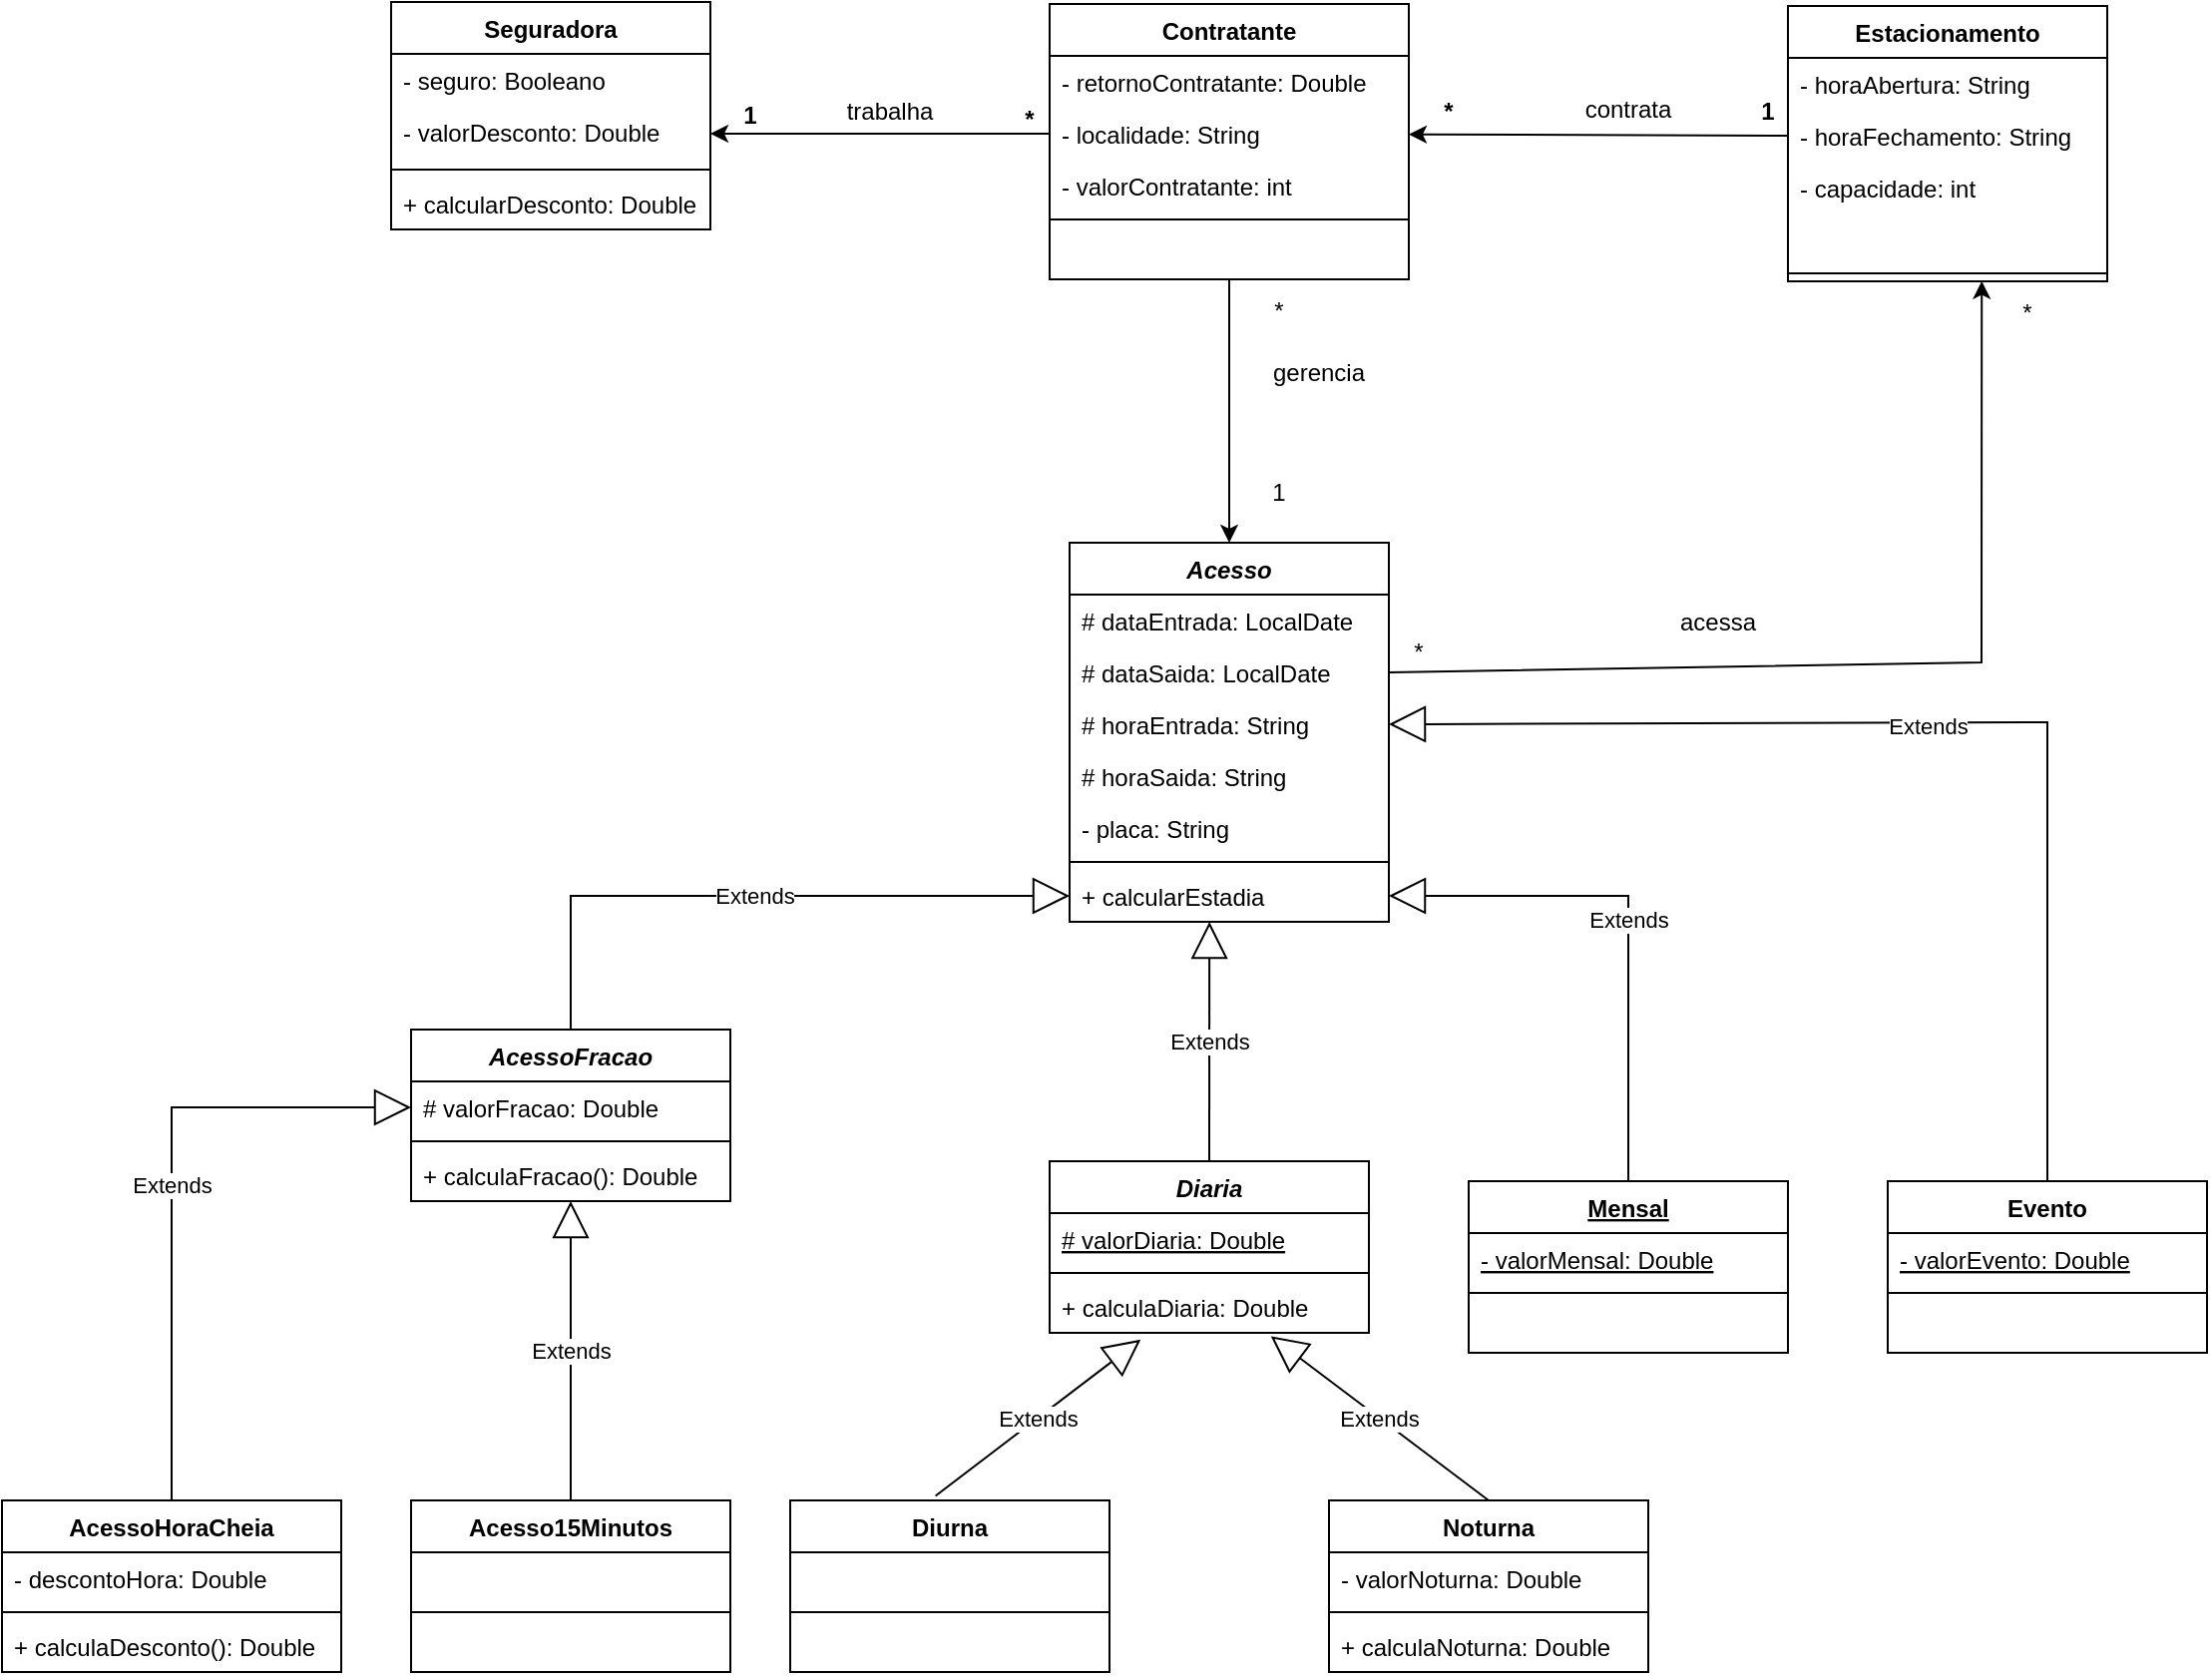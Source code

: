 <mxfile version="20.2.2" type="device"><diagram id="C5RBs43oDa-KdzZeNtuy" name="Page-1"><mxGraphModel dx="1822" dy="744" grid="0" gridSize="10" guides="1" tooltips="1" connect="1" arrows="1" fold="1" page="0" pageScale="1" pageWidth="827" pageHeight="1169" math="0" shadow="0"><root><mxCell id="WIyWlLk6GJQsqaUBKTNV-0"/><mxCell id="WIyWlLk6GJQsqaUBKTNV-1" parent="WIyWlLk6GJQsqaUBKTNV-0"/><mxCell id="QbFiTSEUaz2Bq09IheIN-5" value="Estacionamento" style="swimlane;fontStyle=1;align=center;verticalAlign=top;childLayout=stackLayout;horizontal=1;startSize=26;horizontalStack=0;resizeParent=1;resizeParentMax=0;resizeLast=0;collapsible=1;marginBottom=0;" parent="WIyWlLk6GJQsqaUBKTNV-1" vertex="1"><mxGeometry x="770" y="211" width="160" height="138" as="geometry"/></mxCell><mxCell id="QbFiTSEUaz2Bq09IheIN-14" value="- horaAbertura: String      " style="text;strokeColor=none;fillColor=none;align=left;verticalAlign=top;spacingLeft=4;spacingRight=4;overflow=hidden;rotatable=0;points=[[0,0.5],[1,0.5]];portConstraint=eastwest;" parent="QbFiTSEUaz2Bq09IheIN-5" vertex="1"><mxGeometry y="26" width="160" height="26" as="geometry"/></mxCell><mxCell id="OlvVzr2wosDYjsxHyzbs-16" value="- horaFechamento: String" style="text;strokeColor=none;fillColor=none;align=left;verticalAlign=top;spacingLeft=4;spacingRight=4;overflow=hidden;rotatable=0;points=[[0,0.5],[1,0.5]];portConstraint=eastwest;" parent="QbFiTSEUaz2Bq09IheIN-5" vertex="1"><mxGeometry y="52" width="160" height="26" as="geometry"/></mxCell><mxCell id="QbFiTSEUaz2Bq09IheIN-16" value="- capacidade: int" style="text;strokeColor=none;fillColor=none;align=left;verticalAlign=top;spacingLeft=4;spacingRight=4;overflow=hidden;rotatable=0;points=[[0,0.5],[1,0.5]];portConstraint=eastwest;" parent="QbFiTSEUaz2Bq09IheIN-5" vertex="1"><mxGeometry y="78" width="160" height="26" as="geometry"/></mxCell><mxCell id="1OM4GAq6FsbZ-gCnHHgg-46" value=" " style="text;strokeColor=none;fillColor=none;align=left;verticalAlign=top;spacingLeft=4;spacingRight=4;overflow=hidden;rotatable=0;points=[[0,0.5],[1,0.5]];portConstraint=eastwest;" parent="QbFiTSEUaz2Bq09IheIN-5" vertex="1"><mxGeometry y="104" width="160" height="26" as="geometry"/></mxCell><mxCell id="QbFiTSEUaz2Bq09IheIN-7" value="" style="line;strokeWidth=1;fillColor=none;align=left;verticalAlign=middle;spacingTop=-1;spacingLeft=3;spacingRight=3;rotatable=0;labelPosition=right;points=[];portConstraint=eastwest;" parent="QbFiTSEUaz2Bq09IheIN-5" vertex="1"><mxGeometry y="130" width="160" height="8" as="geometry"/></mxCell><mxCell id="Z2pi1IglyE79vAbugNnD-0" value="Contratante" style="swimlane;fontStyle=1;align=center;verticalAlign=top;childLayout=stackLayout;horizontal=1;startSize=26;horizontalStack=0;resizeParent=1;resizeParentMax=0;resizeLast=0;collapsible=1;marginBottom=0;" parent="WIyWlLk6GJQsqaUBKTNV-1" vertex="1"><mxGeometry x="400" y="210" width="180" height="138" as="geometry"/></mxCell><mxCell id="Z2pi1IglyE79vAbugNnD-1" value="- retornoContratante: Double" style="text;strokeColor=none;fillColor=none;align=left;verticalAlign=top;spacingLeft=4;spacingRight=4;overflow=hidden;rotatable=0;points=[[0,0.5],[1,0.5]];portConstraint=eastwest;" parent="Z2pi1IglyE79vAbugNnD-0" vertex="1"><mxGeometry y="26" width="180" height="26" as="geometry"/></mxCell><mxCell id="1OM4GAq6FsbZ-gCnHHgg-16" value="- localidade: String" style="text;strokeColor=none;fillColor=none;align=left;verticalAlign=top;spacingLeft=4;spacingRight=4;overflow=hidden;rotatable=0;points=[[0,0.5],[1,0.5]];portConstraint=eastwest;" parent="Z2pi1IglyE79vAbugNnD-0" vertex="1"><mxGeometry y="52" width="180" height="26" as="geometry"/></mxCell><mxCell id="Z2pi1IglyE79vAbugNnD-4" value="- valorContratante: int" style="text;strokeColor=none;fillColor=none;align=left;verticalAlign=top;spacingLeft=4;spacingRight=4;overflow=hidden;rotatable=0;points=[[0,0.5],[1,0.5]];portConstraint=eastwest;" parent="Z2pi1IglyE79vAbugNnD-0" vertex="1"><mxGeometry y="78" width="180" height="26" as="geometry"/></mxCell><mxCell id="Z2pi1IglyE79vAbugNnD-2" value="" style="line;strokeWidth=1;fillColor=none;align=left;verticalAlign=middle;spacingTop=-1;spacingLeft=3;spacingRight=3;rotatable=0;labelPosition=right;points=[];portConstraint=eastwest;" parent="Z2pi1IglyE79vAbugNnD-0" vertex="1"><mxGeometry y="104" width="180" height="8" as="geometry"/></mxCell><mxCell id="1OM4GAq6FsbZ-gCnHHgg-44" value=" " style="text;strokeColor=none;fillColor=none;align=left;verticalAlign=top;spacingLeft=4;spacingRight=4;overflow=hidden;rotatable=0;points=[[0,0.5],[1,0.5]];portConstraint=eastwest;" parent="Z2pi1IglyE79vAbugNnD-0" vertex="1"><mxGeometry y="112" width="180" height="26" as="geometry"/></mxCell><mxCell id="Z2pi1IglyE79vAbugNnD-35" value="Diaria" style="swimlane;fontStyle=3;align=center;verticalAlign=top;childLayout=stackLayout;horizontal=1;startSize=26;horizontalStack=0;resizeParent=1;resizeParentMax=0;resizeLast=0;collapsible=1;marginBottom=0;" parent="WIyWlLk6GJQsqaUBKTNV-1" vertex="1"><mxGeometry x="400" y="790" width="160" height="86" as="geometry"/></mxCell><mxCell id="Z2pi1IglyE79vAbugNnD-42" value="# valorDiaria: Double" style="text;strokeColor=none;fillColor=none;align=left;verticalAlign=top;spacingLeft=4;spacingRight=4;overflow=hidden;rotatable=0;points=[[0,0.5],[1,0.5]];portConstraint=eastwest;fontStyle=4" parent="Z2pi1IglyE79vAbugNnD-35" vertex="1"><mxGeometry y="26" width="160" height="26" as="geometry"/></mxCell><mxCell id="Z2pi1IglyE79vAbugNnD-37" value="" style="line;strokeWidth=1;fillColor=none;align=left;verticalAlign=middle;spacingTop=-1;spacingLeft=3;spacingRight=3;rotatable=0;labelPosition=right;points=[];portConstraint=eastwest;" parent="Z2pi1IglyE79vAbugNnD-35" vertex="1"><mxGeometry y="52" width="160" height="8" as="geometry"/></mxCell><mxCell id="Z2pi1IglyE79vAbugNnD-38" value="+ calculaDiaria: Double" style="text;strokeColor=none;fillColor=none;align=left;verticalAlign=top;spacingLeft=4;spacingRight=4;overflow=hidden;rotatable=0;points=[[0,0.5],[1,0.5]];portConstraint=eastwest;" parent="Z2pi1IglyE79vAbugNnD-35" vertex="1"><mxGeometry y="60" width="160" height="26" as="geometry"/></mxCell><mxCell id="Z2pi1IglyE79vAbugNnD-41" value="Diurna" style="swimlane;fontStyle=1;align=center;verticalAlign=top;childLayout=stackLayout;horizontal=1;startSize=26;horizontalStack=0;resizeParent=1;resizeParentMax=0;resizeLast=0;collapsible=1;marginBottom=0;" parent="WIyWlLk6GJQsqaUBKTNV-1" vertex="1"><mxGeometry x="270" y="960" width="160" height="86" as="geometry"/></mxCell><mxCell id="1OM4GAq6FsbZ-gCnHHgg-1" value=" " style="text;strokeColor=none;fillColor=none;align=left;verticalAlign=top;spacingLeft=4;spacingRight=4;overflow=hidden;rotatable=0;points=[[0,0.5],[1,0.5]];portConstraint=eastwest;" parent="Z2pi1IglyE79vAbugNnD-41" vertex="1"><mxGeometry y="26" width="160" height="26" as="geometry"/></mxCell><mxCell id="Z2pi1IglyE79vAbugNnD-43" value="" style="line;strokeWidth=1;fillColor=none;align=left;verticalAlign=middle;spacingTop=-1;spacingLeft=3;spacingRight=3;rotatable=0;labelPosition=right;points=[];portConstraint=eastwest;" parent="Z2pi1IglyE79vAbugNnD-41" vertex="1"><mxGeometry y="52" width="160" height="8" as="geometry"/></mxCell><mxCell id="Z2pi1IglyE79vAbugNnD-44" value=" " style="text;strokeColor=none;fillColor=none;align=left;verticalAlign=top;spacingLeft=4;spacingRight=4;overflow=hidden;rotatable=0;points=[[0,0.5],[1,0.5]];portConstraint=eastwest;" parent="Z2pi1IglyE79vAbugNnD-41" vertex="1"><mxGeometry y="60" width="160" height="26" as="geometry"/></mxCell><mxCell id="Z2pi1IglyE79vAbugNnD-45" value="Noturna" style="swimlane;fontStyle=1;align=center;verticalAlign=top;childLayout=stackLayout;horizontal=1;startSize=26;horizontalStack=0;resizeParent=1;resizeParentMax=0;resizeLast=0;collapsible=1;marginBottom=0;" parent="WIyWlLk6GJQsqaUBKTNV-1" vertex="1"><mxGeometry x="540" y="960" width="160" height="86" as="geometry"/></mxCell><mxCell id="1OM4GAq6FsbZ-gCnHHgg-33" value="- valorNoturna: Double" style="text;strokeColor=none;fillColor=none;align=left;verticalAlign=top;spacingLeft=4;spacingRight=4;overflow=hidden;rotatable=0;points=[[0,0.5],[1,0.5]];portConstraint=eastwest;" parent="Z2pi1IglyE79vAbugNnD-45" vertex="1"><mxGeometry y="26" width="160" height="26" as="geometry"/></mxCell><mxCell id="Z2pi1IglyE79vAbugNnD-47" value="" style="line;strokeWidth=1;fillColor=none;align=left;verticalAlign=middle;spacingTop=-1;spacingLeft=3;spacingRight=3;rotatable=0;labelPosition=right;points=[];portConstraint=eastwest;" parent="Z2pi1IglyE79vAbugNnD-45" vertex="1"><mxGeometry y="52" width="160" height="8" as="geometry"/></mxCell><mxCell id="KkviC1-BLfO7YFmyA5aV-6" value="+ calculaNoturna: Double" style="text;strokeColor=none;fillColor=none;align=left;verticalAlign=top;spacingLeft=4;spacingRight=4;overflow=hidden;rotatable=0;points=[[0,0.5],[1,0.5]];portConstraint=eastwest;" parent="Z2pi1IglyE79vAbugNnD-45" vertex="1"><mxGeometry y="60" width="160" height="26" as="geometry"/></mxCell><mxCell id="Z2pi1IglyE79vAbugNnD-58" value="Seguradora" style="swimlane;fontStyle=1;align=center;verticalAlign=top;childLayout=stackLayout;horizontal=1;startSize=26;horizontalStack=0;resizeParent=1;resizeParentMax=0;resizeLast=0;collapsible=1;marginBottom=0;" parent="WIyWlLk6GJQsqaUBKTNV-1" vertex="1"><mxGeometry x="70" y="209" width="160" height="114" as="geometry"/></mxCell><mxCell id="Z2pi1IglyE79vAbugNnD-59" value="- seguro: Booleano" style="text;strokeColor=none;fillColor=none;align=left;verticalAlign=top;spacingLeft=4;spacingRight=4;overflow=hidden;rotatable=0;points=[[0,0.5],[1,0.5]];portConstraint=eastwest;" parent="Z2pi1IglyE79vAbugNnD-58" vertex="1"><mxGeometry y="26" width="160" height="26" as="geometry"/></mxCell><mxCell id="Z2pi1IglyE79vAbugNnD-62" value="- valorDesconto: Double" style="text;strokeColor=none;fillColor=none;align=left;verticalAlign=top;spacingLeft=4;spacingRight=4;overflow=hidden;rotatable=0;points=[[0,0.5],[1,0.5]];portConstraint=eastwest;" parent="Z2pi1IglyE79vAbugNnD-58" vertex="1"><mxGeometry y="52" width="160" height="28" as="geometry"/></mxCell><mxCell id="Z2pi1IglyE79vAbugNnD-60" value="" style="line;strokeWidth=1;fillColor=none;align=left;verticalAlign=middle;spacingTop=-1;spacingLeft=3;spacingRight=3;rotatable=0;labelPosition=right;points=[];portConstraint=eastwest;" parent="Z2pi1IglyE79vAbugNnD-58" vertex="1"><mxGeometry y="80" width="160" height="8" as="geometry"/></mxCell><mxCell id="Z2pi1IglyE79vAbugNnD-61" value="+ calcularDesconto: Double" style="text;strokeColor=none;fillColor=none;align=left;verticalAlign=top;spacingLeft=4;spacingRight=4;overflow=hidden;rotatable=0;points=[[0,0.5],[1,0.5]];portConstraint=eastwest;" parent="Z2pi1IglyE79vAbugNnD-58" vertex="1"><mxGeometry y="88" width="160" height="26" as="geometry"/></mxCell><mxCell id="OlvVzr2wosDYjsxHyzbs-4" value="Acesso" style="swimlane;fontStyle=3;align=center;verticalAlign=top;childLayout=stackLayout;horizontal=1;startSize=26;horizontalStack=0;resizeParent=1;resizeParentMax=0;resizeLast=0;collapsible=1;marginBottom=0;" parent="WIyWlLk6GJQsqaUBKTNV-1" vertex="1"><mxGeometry x="410" y="480" width="160" height="190" as="geometry"/></mxCell><mxCell id="OlvVzr2wosDYjsxHyzbs-5" value="# dataEntrada: LocalDate&#xA;" style="text;strokeColor=none;fillColor=none;align=left;verticalAlign=top;spacingLeft=4;spacingRight=4;overflow=hidden;rotatable=0;points=[[0,0.5],[1,0.5]];portConstraint=eastwest;" parent="OlvVzr2wosDYjsxHyzbs-4" vertex="1"><mxGeometry y="26" width="160" height="26" as="geometry"/></mxCell><mxCell id="OlvVzr2wosDYjsxHyzbs-8" value="# dataSaida: LocalDate&#xA;" style="text;strokeColor=none;fillColor=none;align=left;verticalAlign=top;spacingLeft=4;spacingRight=4;overflow=hidden;rotatable=0;points=[[0,0.5],[1,0.5]];portConstraint=eastwest;" parent="OlvVzr2wosDYjsxHyzbs-4" vertex="1"><mxGeometry y="52" width="160" height="26" as="geometry"/></mxCell><mxCell id="OlvVzr2wosDYjsxHyzbs-10" value="# horaEntrada: String" style="text;strokeColor=none;fillColor=none;align=left;verticalAlign=top;spacingLeft=4;spacingRight=4;overflow=hidden;rotatable=0;points=[[0,0.5],[1,0.5]];portConstraint=eastwest;" parent="OlvVzr2wosDYjsxHyzbs-4" vertex="1"><mxGeometry y="78" width="160" height="26" as="geometry"/></mxCell><mxCell id="OlvVzr2wosDYjsxHyzbs-9" value="# horaSaida: String&#xA;" style="text;strokeColor=none;fillColor=none;align=left;verticalAlign=top;spacingLeft=4;spacingRight=4;overflow=hidden;rotatable=0;points=[[0,0.5],[1,0.5]];portConstraint=eastwest;" parent="OlvVzr2wosDYjsxHyzbs-4" vertex="1"><mxGeometry y="104" width="160" height="26" as="geometry"/></mxCell><mxCell id="Z2pi1IglyE79vAbugNnD-21" value="- placa: String" style="text;strokeColor=none;fillColor=none;align=left;verticalAlign=top;spacingLeft=4;spacingRight=4;overflow=hidden;rotatable=0;points=[[0,0.5],[1,0.5]];portConstraint=eastwest;" parent="OlvVzr2wosDYjsxHyzbs-4" vertex="1"><mxGeometry y="130" width="160" height="26" as="geometry"/></mxCell><mxCell id="OlvVzr2wosDYjsxHyzbs-6" value="" style="line;strokeWidth=1;fillColor=none;align=left;verticalAlign=middle;spacingTop=-1;spacingLeft=3;spacingRight=3;rotatable=0;labelPosition=right;points=[];portConstraint=eastwest;" parent="OlvVzr2wosDYjsxHyzbs-4" vertex="1"><mxGeometry y="156" width="160" height="8" as="geometry"/></mxCell><mxCell id="OlvVzr2wosDYjsxHyzbs-7" value="+ calcularEstadia" style="text;strokeColor=none;fillColor=none;align=left;verticalAlign=top;spacingLeft=4;spacingRight=4;overflow=hidden;rotatable=0;points=[[0,0.5],[1,0.5]];portConstraint=eastwest;" parent="OlvVzr2wosDYjsxHyzbs-4" vertex="1"><mxGeometry y="164" width="160" height="26" as="geometry"/></mxCell><mxCell id="OlvVzr2wosDYjsxHyzbs-14" style="edgeStyle=orthogonalEdgeStyle;rounded=0;orthogonalLoop=1;jettySize=auto;html=1;entryX=0.5;entryY=0;entryDx=0;entryDy=0;exitX=0.5;exitY=1;exitDx=0;exitDy=0;" parent="WIyWlLk6GJQsqaUBKTNV-1" source="Z2pi1IglyE79vAbugNnD-0" target="OlvVzr2wosDYjsxHyzbs-4" edge="1"><mxGeometry relative="1" as="geometry"><mxPoint x="500" y="153" as="sourcePoint"/><mxPoint x="340" y="231" as="targetPoint"/></mxGeometry></mxCell><mxCell id="OlvVzr2wosDYjsxHyzbs-20" value="Extends" style="endArrow=block;endSize=16;endFill=0;html=1;rounded=0;exitX=0.5;exitY=0;exitDx=0;exitDy=0;entryX=0.438;entryY=1;entryDx=0;entryDy=0;entryPerimeter=0;" parent="WIyWlLk6GJQsqaUBKTNV-1" source="Z2pi1IglyE79vAbugNnD-35" target="OlvVzr2wosDYjsxHyzbs-7" edge="1"><mxGeometry width="160" relative="1" as="geometry"><mxPoint x="480" y="680" as="sourcePoint"/><mxPoint x="480" y="700" as="targetPoint"/></mxGeometry></mxCell><mxCell id="OlvVzr2wosDYjsxHyzbs-25" value="Extends" style="endArrow=block;endSize=16;endFill=0;html=1;rounded=0;entryX=1;entryY=0.5;entryDx=0;entryDy=0;exitX=0.5;exitY=0;exitDx=0;exitDy=0;" parent="WIyWlLk6GJQsqaUBKTNV-1" source="1OM4GAq6FsbZ-gCnHHgg-39" target="OlvVzr2wosDYjsxHyzbs-7" edge="1"><mxGeometry width="160" relative="1" as="geometry"><mxPoint x="700" y="790" as="sourcePoint"/><mxPoint x="580" y="710" as="targetPoint"/><Array as="points"><mxPoint x="690" y="657"/></Array></mxGeometry></mxCell><mxCell id="OlvVzr2wosDYjsxHyzbs-29" value="Extends" style="endArrow=block;endSize=16;endFill=0;html=1;rounded=0;entryX=1;entryY=0.5;entryDx=0;entryDy=0;exitX=0.5;exitY=0;exitDx=0;exitDy=0;" parent="WIyWlLk6GJQsqaUBKTNV-1" source="1OM4GAq6FsbZ-gCnHHgg-35" target="OlvVzr2wosDYjsxHyzbs-10" edge="1"><mxGeometry x="0.035" y="2" width="160" relative="1" as="geometry"><mxPoint x="910" y="790" as="sourcePoint"/><mxPoint x="580" y="670" as="targetPoint"/><Array as="points"><mxPoint x="900" y="570"/></Array><mxPoint as="offset"/></mxGeometry></mxCell><mxCell id="1OM4GAq6FsbZ-gCnHHgg-0" value="Extends" style="endArrow=block;endSize=16;endFill=0;html=1;rounded=0;exitX=0.5;exitY=0;exitDx=0;exitDy=0;" parent="WIyWlLk6GJQsqaUBKTNV-1" source="1OM4GAq6FsbZ-gCnHHgg-2" target="OlvVzr2wosDYjsxHyzbs-7" edge="1"><mxGeometry width="160" relative="1" as="geometry"><mxPoint x="160" y="800" as="sourcePoint"/><mxPoint x="184.08" y="622.99" as="targetPoint"/><Array as="points"><mxPoint x="160" y="657"/></Array></mxGeometry></mxCell><mxCell id="1OM4GAq6FsbZ-gCnHHgg-2" value="AcessoFracao" style="swimlane;fontStyle=3;align=center;verticalAlign=top;childLayout=stackLayout;horizontal=1;startSize=26;horizontalStack=0;resizeParent=1;resizeParentMax=0;resizeLast=0;collapsible=1;marginBottom=0;" parent="WIyWlLk6GJQsqaUBKTNV-1" vertex="1"><mxGeometry x="80" y="724" width="160" height="86" as="geometry"/></mxCell><mxCell id="1OM4GAq6FsbZ-gCnHHgg-3" value="# valorFracao: Double" style="text;strokeColor=none;fillColor=none;align=left;verticalAlign=top;spacingLeft=4;spacingRight=4;overflow=hidden;rotatable=0;points=[[0,0.5],[1,0.5]];portConstraint=eastwest;" parent="1OM4GAq6FsbZ-gCnHHgg-2" vertex="1"><mxGeometry y="26" width="160" height="26" as="geometry"/></mxCell><mxCell id="1OM4GAq6FsbZ-gCnHHgg-4" value="" style="line;strokeWidth=1;fillColor=none;align=left;verticalAlign=middle;spacingTop=-1;spacingLeft=3;spacingRight=3;rotatable=0;labelPosition=right;points=[];portConstraint=eastwest;" parent="1OM4GAq6FsbZ-gCnHHgg-2" vertex="1"><mxGeometry y="52" width="160" height="8" as="geometry"/></mxCell><mxCell id="1OM4GAq6FsbZ-gCnHHgg-5" value="+ calculaFracao(): Double" style="text;strokeColor=none;fillColor=none;align=left;verticalAlign=top;spacingLeft=4;spacingRight=4;overflow=hidden;rotatable=0;points=[[0,0.5],[1,0.5]];portConstraint=eastwest;" parent="1OM4GAq6FsbZ-gCnHHgg-2" vertex="1"><mxGeometry y="60" width="160" height="26" as="geometry"/></mxCell><mxCell id="1OM4GAq6FsbZ-gCnHHgg-6" value="Extends" style="endArrow=block;endSize=16;endFill=0;html=1;rounded=0;entryX=0;entryY=0.5;entryDx=0;entryDy=0;exitX=0.5;exitY=0;exitDx=0;exitDy=0;" parent="WIyWlLk6GJQsqaUBKTNV-1" source="1OM4GAq6FsbZ-gCnHHgg-7" target="1OM4GAq6FsbZ-gCnHHgg-3" edge="1"><mxGeometry width="160" relative="1" as="geometry"><mxPoint x="-40" y="950" as="sourcePoint"/><mxPoint x="501.323" y="642" as="targetPoint"/><Array as="points"><mxPoint x="-40" y="763"/></Array></mxGeometry></mxCell><mxCell id="1OM4GAq6FsbZ-gCnHHgg-7" value="AcessoHoraCheia" style="swimlane;fontStyle=1;align=center;verticalAlign=top;childLayout=stackLayout;horizontal=1;startSize=26;horizontalStack=0;resizeParent=1;resizeParentMax=0;resizeLast=0;collapsible=1;marginBottom=0;" parent="WIyWlLk6GJQsqaUBKTNV-1" vertex="1"><mxGeometry x="-125" y="960" width="170" height="86" as="geometry"/></mxCell><mxCell id="1OM4GAq6FsbZ-gCnHHgg-8" value="- descontoHora: Double&#xA;" style="text;strokeColor=none;fillColor=none;align=left;verticalAlign=top;spacingLeft=4;spacingRight=4;overflow=hidden;rotatable=0;points=[[0,0.5],[1,0.5]];portConstraint=eastwest;" parent="1OM4GAq6FsbZ-gCnHHgg-7" vertex="1"><mxGeometry y="26" width="170" height="26" as="geometry"/></mxCell><mxCell id="1OM4GAq6FsbZ-gCnHHgg-9" value="" style="line;strokeWidth=1;fillColor=none;align=left;verticalAlign=middle;spacingTop=-1;spacingLeft=3;spacingRight=3;rotatable=0;labelPosition=right;points=[];portConstraint=eastwest;" parent="1OM4GAq6FsbZ-gCnHHgg-7" vertex="1"><mxGeometry y="52" width="170" height="8" as="geometry"/></mxCell><mxCell id="1OM4GAq6FsbZ-gCnHHgg-34" value="+ calculaDesconto(): Double" style="text;strokeColor=none;fillColor=none;align=left;verticalAlign=top;spacingLeft=4;spacingRight=4;overflow=hidden;rotatable=0;points=[[0,0.5],[1,0.5]];portConstraint=eastwest;" parent="1OM4GAq6FsbZ-gCnHHgg-7" vertex="1"><mxGeometry y="60" width="170" height="26" as="geometry"/></mxCell><mxCell id="1OM4GAq6FsbZ-gCnHHgg-11" value="Acesso15Minutos" style="swimlane;fontStyle=1;align=center;verticalAlign=top;childLayout=stackLayout;horizontal=1;startSize=26;horizontalStack=0;resizeParent=1;resizeParentMax=0;resizeLast=0;collapsible=1;marginBottom=0;" parent="WIyWlLk6GJQsqaUBKTNV-1" vertex="1"><mxGeometry x="80" y="960" width="160" height="86" as="geometry"/></mxCell><mxCell id="1OM4GAq6FsbZ-gCnHHgg-12" value=" " style="text;strokeColor=none;fillColor=none;align=left;verticalAlign=top;spacingLeft=4;spacingRight=4;overflow=hidden;rotatable=0;points=[[0,0.5],[1,0.5]];portConstraint=eastwest;" parent="1OM4GAq6FsbZ-gCnHHgg-11" vertex="1"><mxGeometry y="26" width="160" height="26" as="geometry"/></mxCell><mxCell id="1OM4GAq6FsbZ-gCnHHgg-13" value="" style="line;strokeWidth=1;fillColor=none;align=left;verticalAlign=middle;spacingTop=-1;spacingLeft=3;spacingRight=3;rotatable=0;labelPosition=right;points=[];portConstraint=eastwest;" parent="1OM4GAq6FsbZ-gCnHHgg-11" vertex="1"><mxGeometry y="52" width="160" height="8" as="geometry"/></mxCell><mxCell id="1OM4GAq6FsbZ-gCnHHgg-14" value=" " style="text;strokeColor=none;fillColor=none;align=left;verticalAlign=top;spacingLeft=4;spacingRight=4;overflow=hidden;rotatable=0;points=[[0,0.5],[1,0.5]];portConstraint=eastwest;" parent="1OM4GAq6FsbZ-gCnHHgg-11" vertex="1"><mxGeometry y="60" width="160" height="26" as="geometry"/></mxCell><mxCell id="1OM4GAq6FsbZ-gCnHHgg-15" value="Extends" style="endArrow=block;endSize=16;endFill=0;html=1;rounded=0;exitX=0.5;exitY=0;exitDx=0;exitDy=0;" parent="WIyWlLk6GJQsqaUBKTNV-1" source="1OM4GAq6FsbZ-gCnHHgg-11" target="1OM4GAq6FsbZ-gCnHHgg-5" edge="1"><mxGeometry width="160" relative="1" as="geometry"><mxPoint x="-34.72" y="979.656" as="sourcePoint"/><mxPoint x="100" y="906" as="targetPoint"/></mxGeometry></mxCell><mxCell id="nDkzkOvsNDJj788mF6TJ-10" value="" style="endArrow=classic;html=1;rounded=0;exitX=0;exitY=0.5;exitDx=0;exitDy=0;" parent="WIyWlLk6GJQsqaUBKTNV-1" source="OlvVzr2wosDYjsxHyzbs-16" target="1OM4GAq6FsbZ-gCnHHgg-16" edge="1"><mxGeometry width="50" height="50" relative="1" as="geometry"><mxPoint x="360" y="450" as="sourcePoint"/><mxPoint x="410" y="400" as="targetPoint"/></mxGeometry></mxCell><mxCell id="1OM4GAq6FsbZ-gCnHHgg-19" value="" style="endArrow=classic;html=1;rounded=0;entryX=1;entryY=0.5;entryDx=0;entryDy=0;exitX=0;exitY=0.5;exitDx=0;exitDy=0;" parent="WIyWlLk6GJQsqaUBKTNV-1" source="1OM4GAq6FsbZ-gCnHHgg-16" target="Z2pi1IglyE79vAbugNnD-62" edge="1"><mxGeometry width="50" height="50" relative="1" as="geometry"><mxPoint x="400" y="388.0" as="sourcePoint"/><mxPoint x="262.52" y="388.56" as="targetPoint"/></mxGeometry></mxCell><mxCell id="1OM4GAq6FsbZ-gCnHHgg-20" value="*" style="text;align=center;fontStyle=1;verticalAlign=middle;spacingLeft=3;spacingRight=3;strokeColor=none;rotatable=0;points=[[0,0.5],[1,0.5]];portConstraint=eastwest;" parent="WIyWlLk6GJQsqaUBKTNV-1" vertex="1"><mxGeometry x="380" y="254" width="20" height="26" as="geometry"/></mxCell><mxCell id="1OM4GAq6FsbZ-gCnHHgg-23" value="trabalha" style="text;align=center;fontStyle=0;verticalAlign=middle;spacingLeft=3;spacingRight=3;strokeColor=none;rotatable=0;points=[[0,0.5],[1,0.5]];portConstraint=eastwest;" parent="WIyWlLk6GJQsqaUBKTNV-1" vertex="1"><mxGeometry x="290" y="250" width="60" height="26" as="geometry"/></mxCell><mxCell id="1OM4GAq6FsbZ-gCnHHgg-21" value="1" style="text;align=center;fontStyle=1;verticalAlign=middle;spacingLeft=3;spacingRight=3;strokeColor=none;rotatable=0;points=[[0,0.5],[1,0.5]];portConstraint=eastwest;" parent="WIyWlLk6GJQsqaUBKTNV-1" vertex="1"><mxGeometry x="240" y="252" width="20" height="26" as="geometry"/></mxCell><mxCell id="nDkzkOvsNDJj788mF6TJ-21" value="Extends" style="endArrow=block;endSize=16;endFill=0;html=1;rounded=0;exitX=0.455;exitY=-0.026;exitDx=0;exitDy=0;entryX=0.285;entryY=1.132;entryDx=0;entryDy=0;entryPerimeter=0;exitPerimeter=0;" parent="WIyWlLk6GJQsqaUBKTNV-1" source="Z2pi1IglyE79vAbugNnD-41" target="Z2pi1IglyE79vAbugNnD-38" edge="1"><mxGeometry width="160" relative="1" as="geometry"><mxPoint x="350" y="960" as="sourcePoint"/><mxPoint x="350" y="810.0" as="targetPoint"/></mxGeometry></mxCell><mxCell id="nDkzkOvsNDJj788mF6TJ-22" value="Extends" style="endArrow=block;endSize=16;endFill=0;html=1;rounded=0;exitX=0.5;exitY=0;exitDx=0;exitDy=0;entryX=0.693;entryY=1.065;entryDx=0;entryDy=0;entryPerimeter=0;" parent="WIyWlLk6GJQsqaUBKTNV-1" source="Z2pi1IglyE79vAbugNnD-45" target="Z2pi1IglyE79vAbugNnD-38" edge="1"><mxGeometry width="160" relative="1" as="geometry"><mxPoint x="484.4" y="966.57" as="sourcePoint"/><mxPoint x="580.0" y="886.002" as="targetPoint"/></mxGeometry></mxCell><mxCell id="nDkzkOvsNDJj788mF6TJ-24" value="" style="endArrow=classic;html=1;rounded=0;entryX=0.607;entryY=0.98;entryDx=0;entryDy=0;entryPerimeter=0;exitX=1;exitY=0.5;exitDx=0;exitDy=0;" parent="WIyWlLk6GJQsqaUBKTNV-1" source="OlvVzr2wosDYjsxHyzbs-8" target="QbFiTSEUaz2Bq09IheIN-7" edge="1"><mxGeometry width="50" height="50" relative="1" as="geometry"><mxPoint x="570" y="570" as="sourcePoint"/><mxPoint x="840" y="470" as="targetPoint"/><Array as="points"><mxPoint x="867" y="540"/></Array></mxGeometry></mxCell><mxCell id="1OM4GAq6FsbZ-gCnHHgg-24" value="*" style="text;align=center;fontStyle=1;verticalAlign=middle;spacingLeft=3;spacingRight=3;strokeColor=none;rotatable=0;points=[[0,0.5],[1,0.5]];portConstraint=eastwest;" parent="WIyWlLk6GJQsqaUBKTNV-1" vertex="1"><mxGeometry x="590" y="250" width="20" height="26" as="geometry"/></mxCell><mxCell id="1OM4GAq6FsbZ-gCnHHgg-25" value="1" style="text;align=center;fontStyle=1;verticalAlign=middle;spacingLeft=3;spacingRight=3;strokeColor=none;rotatable=0;points=[[0,0.5],[1,0.5]];portConstraint=eastwest;" parent="WIyWlLk6GJQsqaUBKTNV-1" vertex="1"><mxGeometry x="750" y="250" width="20" height="26" as="geometry"/></mxCell><mxCell id="1OM4GAq6FsbZ-gCnHHgg-26" value="acessa" style="text;align=center;fontStyle=0;verticalAlign=middle;spacingLeft=3;spacingRight=3;strokeColor=none;rotatable=0;points=[[0,0.5],[1,0.5]];portConstraint=eastwest;" parent="WIyWlLk6GJQsqaUBKTNV-1" vertex="1"><mxGeometry x="700" y="505" width="70" height="28" as="geometry"/></mxCell><mxCell id="1OM4GAq6FsbZ-gCnHHgg-27" value="contrata" style="text;align=center;fontStyle=0;verticalAlign=middle;spacingLeft=3;spacingRight=3;strokeColor=none;rotatable=0;points=[[0,0.5],[1,0.5]];portConstraint=eastwest;" parent="WIyWlLk6GJQsqaUBKTNV-1" vertex="1"><mxGeometry x="655" y="248" width="70" height="28" as="geometry"/></mxCell><mxCell id="1OM4GAq6FsbZ-gCnHHgg-28" value="gerencia" style="text;align=center;fontStyle=0;verticalAlign=middle;spacingLeft=3;spacingRight=3;strokeColor=none;rotatable=0;points=[[0,0.5],[1,0.5]];portConstraint=eastwest;" parent="WIyWlLk6GJQsqaUBKTNV-1" vertex="1"><mxGeometry x="500" y="380" width="70" height="28" as="geometry"/></mxCell><mxCell id="1OM4GAq6FsbZ-gCnHHgg-29" value="*" style="text;align=center;fontStyle=0;verticalAlign=middle;spacingLeft=3;spacingRight=3;strokeColor=none;rotatable=0;points=[[0,0.5],[1,0.5]];portConstraint=eastwest;" parent="WIyWlLk6GJQsqaUBKTNV-1" vertex="1"><mxGeometry x="480" y="349" width="70" height="28" as="geometry"/></mxCell><mxCell id="1OM4GAq6FsbZ-gCnHHgg-30" value="1" style="text;align=center;fontStyle=0;verticalAlign=middle;spacingLeft=3;spacingRight=3;strokeColor=none;rotatable=0;points=[[0,0.5],[1,0.5]];portConstraint=eastwest;" parent="WIyWlLk6GJQsqaUBKTNV-1" vertex="1"><mxGeometry x="480" y="440" width="70" height="28" as="geometry"/></mxCell><mxCell id="1OM4GAq6FsbZ-gCnHHgg-31" value="*" style="text;align=center;fontStyle=0;verticalAlign=middle;spacingLeft=3;spacingRight=3;strokeColor=none;rotatable=0;points=[[0,0.5],[1,0.5]];portConstraint=eastwest;" parent="WIyWlLk6GJQsqaUBKTNV-1" vertex="1"><mxGeometry x="870" y="350" width="40" height="28" as="geometry"/></mxCell><mxCell id="1OM4GAq6FsbZ-gCnHHgg-32" value="*" style="text;align=center;fontStyle=0;verticalAlign=middle;spacingLeft=3;spacingRight=3;strokeColor=none;rotatable=0;points=[[0,0.5],[1,0.5]];portConstraint=eastwest;" parent="WIyWlLk6GJQsqaUBKTNV-1" vertex="1"><mxGeometry x="570" y="520" width="30" height="28" as="geometry"/></mxCell><mxCell id="1OM4GAq6FsbZ-gCnHHgg-35" value="Evento" style="swimlane;fontStyle=1;align=center;verticalAlign=top;childLayout=stackLayout;horizontal=1;startSize=26;horizontalStack=0;resizeParent=1;resizeParentMax=0;resizeLast=0;collapsible=1;marginBottom=0;" parent="WIyWlLk6GJQsqaUBKTNV-1" vertex="1"><mxGeometry x="820" y="800" width="160" height="86" as="geometry"/></mxCell><mxCell id="1OM4GAq6FsbZ-gCnHHgg-36" value="- valorEvento: Double" style="text;strokeColor=none;fillColor=none;align=left;verticalAlign=top;spacingLeft=4;spacingRight=4;overflow=hidden;rotatable=0;points=[[0,0.5],[1,0.5]];portConstraint=eastwest;fontStyle=4" parent="1OM4GAq6FsbZ-gCnHHgg-35" vertex="1"><mxGeometry y="26" width="160" height="26" as="geometry"/></mxCell><mxCell id="1OM4GAq6FsbZ-gCnHHgg-37" value="" style="line;strokeWidth=1;fillColor=none;align=left;verticalAlign=middle;spacingTop=-1;spacingLeft=3;spacingRight=3;rotatable=0;labelPosition=right;points=[];portConstraint=eastwest;" parent="1OM4GAq6FsbZ-gCnHHgg-35" vertex="1"><mxGeometry y="52" width="160" height="8" as="geometry"/></mxCell><mxCell id="1OM4GAq6FsbZ-gCnHHgg-38" value=" " style="text;strokeColor=none;fillColor=none;align=left;verticalAlign=top;spacingLeft=4;spacingRight=4;overflow=hidden;rotatable=0;points=[[0,0.5],[1,0.5]];portConstraint=eastwest;" parent="1OM4GAq6FsbZ-gCnHHgg-35" vertex="1"><mxGeometry y="60" width="160" height="26" as="geometry"/></mxCell><mxCell id="1OM4GAq6FsbZ-gCnHHgg-39" value="Mensal" style="swimlane;fontStyle=5;align=center;verticalAlign=top;childLayout=stackLayout;horizontal=1;startSize=26;horizontalStack=0;resizeParent=1;resizeParentMax=0;resizeLast=0;collapsible=1;marginBottom=0;" parent="WIyWlLk6GJQsqaUBKTNV-1" vertex="1"><mxGeometry x="610" y="800" width="160" height="86" as="geometry"/></mxCell><mxCell id="1OM4GAq6FsbZ-gCnHHgg-40" value="- valorMensal: Double" style="text;strokeColor=none;fillColor=none;align=left;verticalAlign=top;spacingLeft=4;spacingRight=4;overflow=hidden;rotatable=0;points=[[0,0.5],[1,0.5]];portConstraint=eastwest;fontStyle=4" parent="1OM4GAq6FsbZ-gCnHHgg-39" vertex="1"><mxGeometry y="26" width="160" height="26" as="geometry"/></mxCell><mxCell id="1OM4GAq6FsbZ-gCnHHgg-41" value="" style="line;strokeWidth=1;fillColor=none;align=left;verticalAlign=middle;spacingTop=-1;spacingLeft=3;spacingRight=3;rotatable=0;labelPosition=right;points=[];portConstraint=eastwest;" parent="1OM4GAq6FsbZ-gCnHHgg-39" vertex="1"><mxGeometry y="52" width="160" height="8" as="geometry"/></mxCell><mxCell id="1OM4GAq6FsbZ-gCnHHgg-43" value=" " style="text;strokeColor=none;fillColor=none;align=left;verticalAlign=top;spacingLeft=4;spacingRight=4;overflow=hidden;rotatable=0;points=[[0,0.5],[1,0.5]];portConstraint=eastwest;" parent="1OM4GAq6FsbZ-gCnHHgg-39" vertex="1"><mxGeometry y="60" width="160" height="26" as="geometry"/></mxCell></root></mxGraphModel></diagram></mxfile>